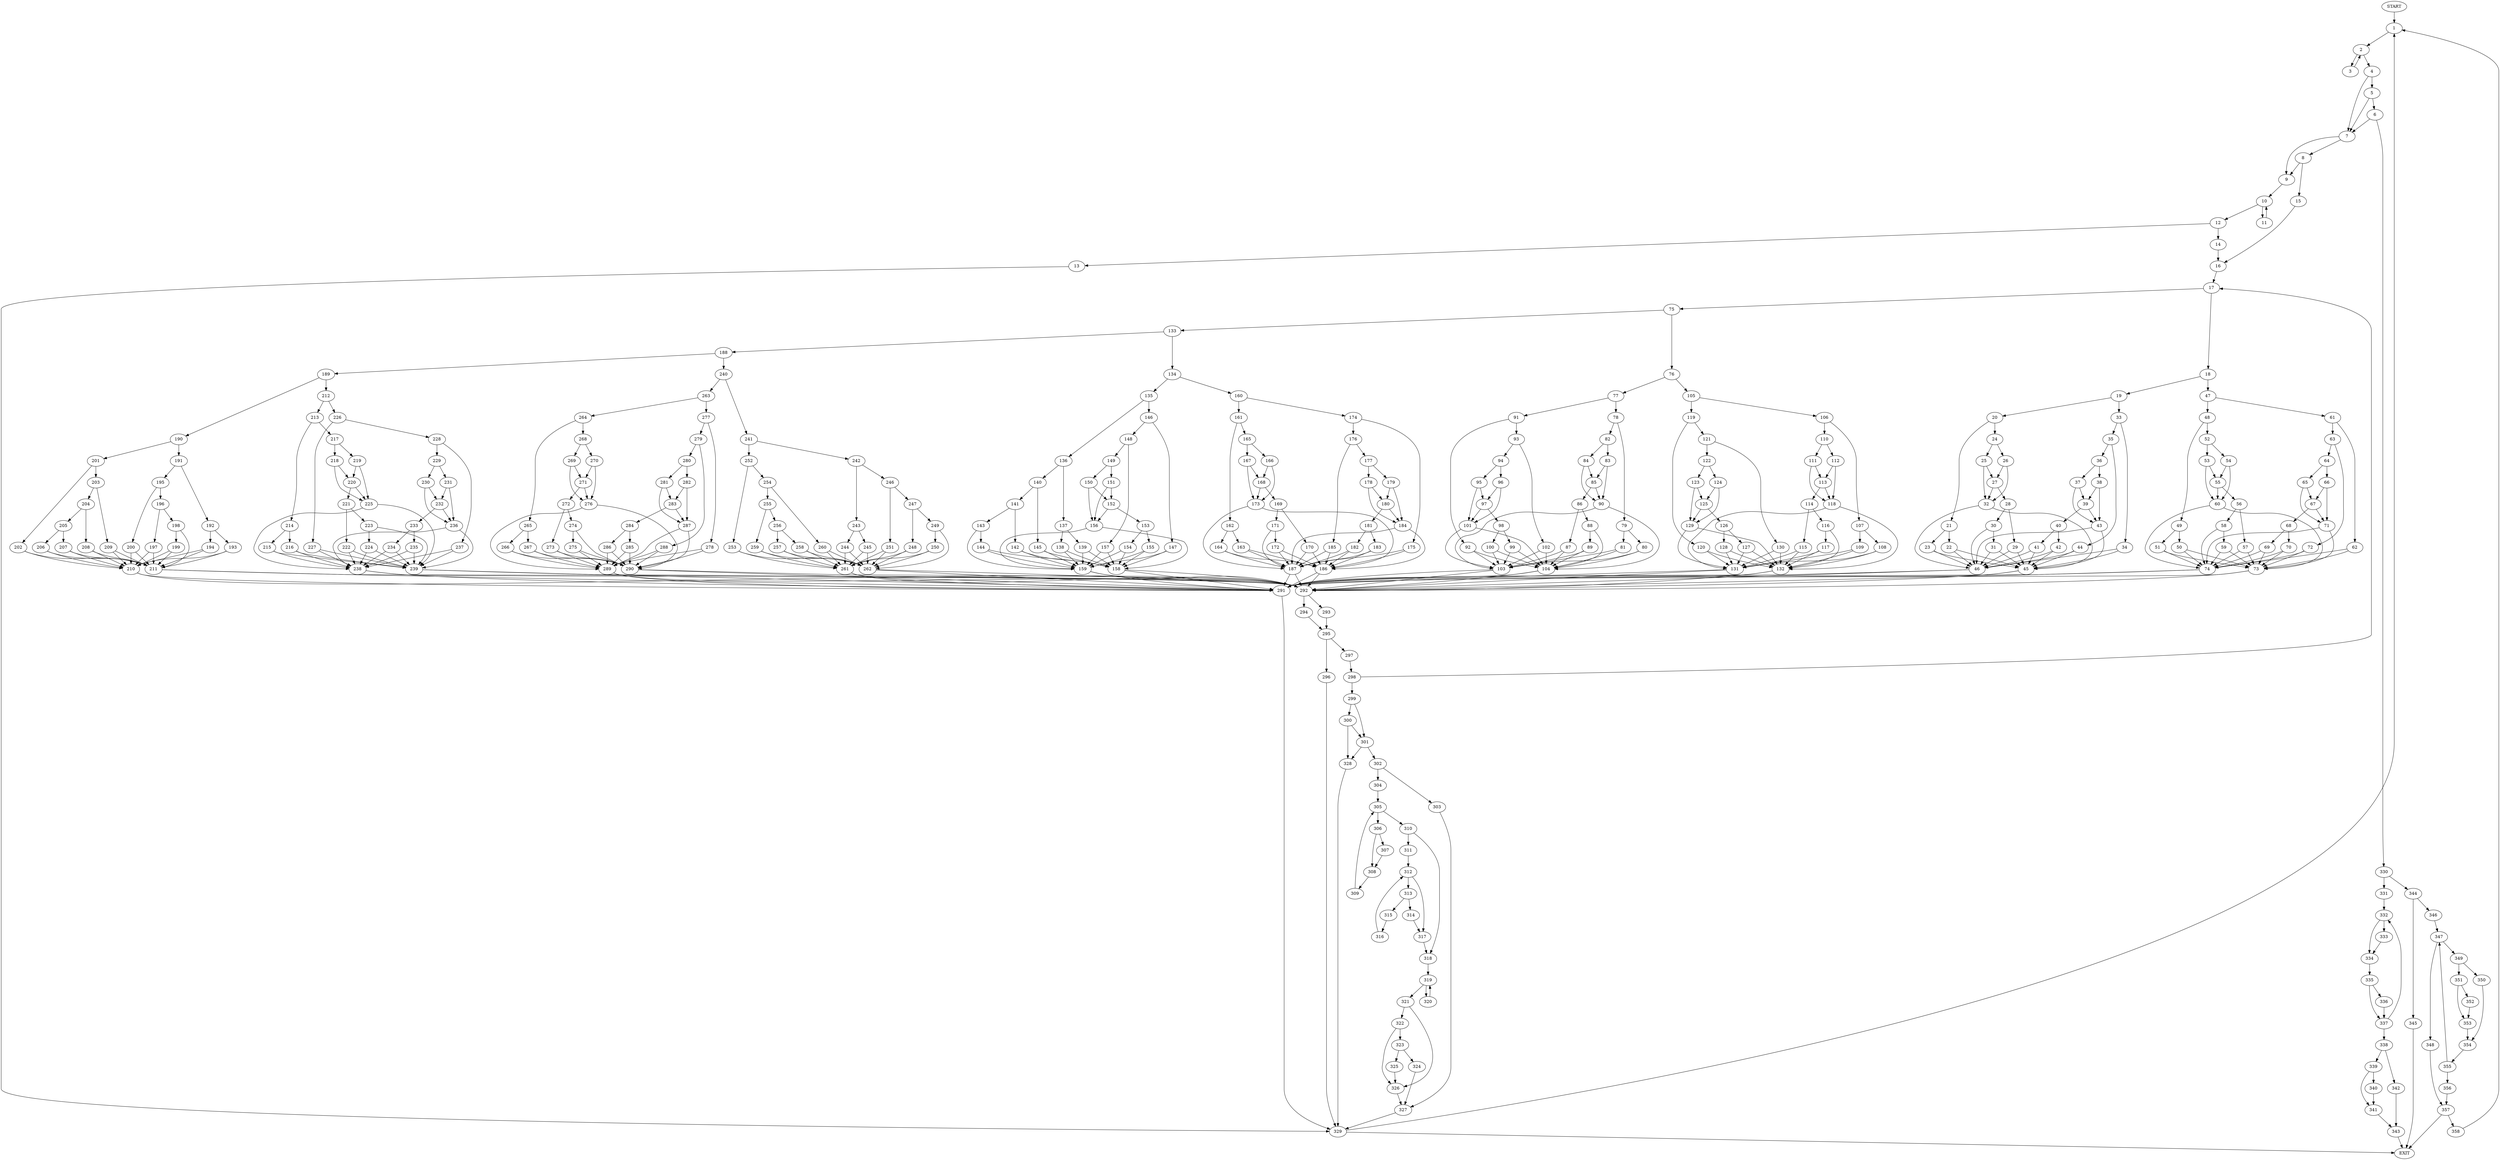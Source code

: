 digraph { 
0 [label="START"];
1;
2;
3;
4;
5;
6;
7;
8;
9;
10;
11;
12;
13;
14;
15;
16;
17;
18;
19;
20;
21;
22;
23;
24;
25;
26;
27;
28;
29;
30;
31;
32;
33;
34;
35;
36;
37;
38;
39;
40;
41;
42;
43;
44;
45;
46;
47;
48;
49;
50;
51;
52;
53;
54;
55;
56;
57;
58;
59;
60;
61;
62;
63;
64;
65;
66;
67;
68;
69;
70;
71;
72;
73;
74;
75;
76;
77;
78;
79;
80;
81;
82;
83;
84;
85;
86;
87;
88;
89;
90;
91;
92;
93;
94;
95;
96;
97;
98;
99;
100;
101;
102;
103;
104;
105;
106;
107;
108;
109;
110;
111;
112;
113;
114;
115;
116;
117;
118;
119;
120;
121;
122;
123;
124;
125;
126;
127;
128;
129;
130;
131;
132;
133;
134;
135;
136;
137;
138;
139;
140;
141;
142;
143;
144;
145;
146;
147;
148;
149;
150;
151;
152;
153;
154;
155;
156;
157;
158;
159;
160;
161;
162;
163;
164;
165;
166;
167;
168;
169;
170;
171;
172;
173;
174;
175;
176;
177;
178;
179;
180;
181;
182;
183;
184;
185;
186;
187;
188;
189;
190;
191;
192;
193;
194;
195;
196;
197;
198;
199;
200;
201;
202;
203;
204;
205;
206;
207;
208;
209;
210;
211;
212;
213;
214;
215;
216;
217;
218;
219;
220;
221;
222;
223;
224;
225;
226;
227;
228;
229;
230;
231;
232;
233;
234;
235;
236;
237;
238;
239;
240;
241;
242;
243;
244;
245;
246;
247;
248;
249;
250;
251;
252;
253;
254;
255;
256;
257;
258;
259;
260;
261;
262;
263;
264;
265;
266;
267;
268;
269;
270;
271;
272;
273;
274;
275;
276;
277;
278;
279;
280;
281;
282;
283;
284;
285;
286;
287;
288;
289;
290;
291;
292;
293;
294;
295;
296;
297;
298;
299;
300;
301;
302;
303;
304;
305;
306;
307;
308;
309;
310;
311;
312;
313;
314;
315;
316;
317;
318;
319;
320;
321;
322;
323;
324;
325;
326;
327;
328;
329;
330;
331;
332;
333;
334;
335;
336;
337;
338;
339;
340;
341;
342;
343;
344;
345;
346;
347;
348;
349;
350;
351;
352;
353;
354;
355;
356;
357;
358;
359[label="EXIT"];
0 -> 1;
1 -> 2;
2 -> 3;
2 -> 4;
3 -> 2;
4 -> 7;
4 -> 5;
5 -> 7;
5 -> 6;
6 -> 7;
6 -> 330;
7 -> 9;
7 -> 8;
8 -> 9;
8 -> 15;
9 -> 10;
10 -> 11;
10 -> 12;
11 -> 10;
12 -> 14;
12 -> 13;
13 -> 329;
14 -> 16;
15 -> 16;
16 -> 17;
17 -> 18;
17 -> 75;
18 -> 47;
18 -> 19;
19 -> 20;
19 -> 33;
20 -> 21;
20 -> 24;
21 -> 22;
21 -> 23;
22 -> 45;
22 -> 46;
23 -> 45;
23 -> 46;
24 -> 25;
24 -> 26;
25 -> 27;
25 -> 32;
26 -> 27;
26 -> 32;
27 -> 28;
27 -> 32;
28 -> 29;
28 -> 30;
29 -> 45;
29 -> 46;
30 -> 31;
30 -> 46;
31 -> 45;
31 -> 46;
32 -> 45;
32 -> 46;
33 -> 34;
33 -> 35;
34 -> 45;
34 -> 46;
35 -> 36;
35 -> 44;
36 -> 37;
36 -> 38;
37 -> 39;
37 -> 43;
38 -> 39;
38 -> 43;
39 -> 40;
39 -> 43;
40 -> 41;
40 -> 42;
41 -> 45;
41 -> 46;
42 -> 45;
42 -> 46;
43 -> 45;
43 -> 46;
44 -> 45;
44 -> 46;
45 -> 291;
45 -> 292;
46 -> 291;
46 -> 292;
47 -> 48;
47 -> 61;
48 -> 49;
48 -> 52;
49 -> 50;
49 -> 51;
50 -> 73;
50 -> 74;
51 -> 73;
51 -> 74;
52 -> 53;
52 -> 54;
53 -> 55;
53 -> 60;
54 -> 55;
54 -> 60;
55 -> 56;
55 -> 60;
56 -> 57;
56 -> 58;
57 -> 73;
57 -> 74;
58 -> 59;
58 -> 74;
59 -> 73;
59 -> 74;
60 -> 73;
60 -> 74;
61 -> 62;
61 -> 63;
62 -> 73;
62 -> 74;
63 -> 64;
63 -> 72;
64 -> 65;
64 -> 66;
65 -> 67;
65 -> 71;
66 -> 67;
66 -> 71;
67 -> 68;
67 -> 71;
68 -> 69;
68 -> 70;
69 -> 73;
69 -> 74;
70 -> 73;
70 -> 74;
71 -> 73;
71 -> 74;
72 -> 73;
72 -> 74;
73 -> 291;
73 -> 292;
74 -> 291;
74 -> 292;
75 -> 76;
75 -> 133;
76 -> 105;
76 -> 77;
77 -> 78;
77 -> 91;
78 -> 79;
78 -> 82;
79 -> 80;
79 -> 81;
80 -> 103;
80 -> 104;
81 -> 103;
81 -> 104;
82 -> 83;
82 -> 84;
83 -> 85;
83 -> 90;
84 -> 85;
84 -> 90;
85 -> 86;
85 -> 90;
86 -> 87;
86 -> 88;
87 -> 103;
87 -> 104;
88 -> 89;
88 -> 104;
89 -> 103;
89 -> 104;
90 -> 103;
90 -> 104;
91 -> 92;
91 -> 93;
92 -> 103;
92 -> 104;
93 -> 94;
93 -> 102;
94 -> 95;
94 -> 96;
95 -> 97;
95 -> 101;
96 -> 97;
96 -> 101;
97 -> 98;
97 -> 101;
98 -> 99;
98 -> 100;
99 -> 103;
99 -> 104;
100 -> 103;
100 -> 104;
101 -> 103;
101 -> 104;
102 -> 103;
102 -> 104;
103 -> 291;
103 -> 292;
104 -> 291;
104 -> 292;
105 -> 106;
105 -> 119;
106 -> 107;
106 -> 110;
107 -> 108;
107 -> 109;
108 -> 131;
108 -> 132;
109 -> 131;
109 -> 132;
110 -> 111;
110 -> 112;
111 -> 113;
111 -> 118;
112 -> 113;
112 -> 118;
113 -> 114;
113 -> 118;
114 -> 115;
114 -> 116;
115 -> 131;
115 -> 132;
116 -> 117;
116 -> 132;
117 -> 131;
117 -> 132;
118 -> 131;
118 -> 132;
119 -> 120;
119 -> 121;
120 -> 131;
120 -> 132;
121 -> 122;
121 -> 130;
122 -> 123;
122 -> 124;
123 -> 125;
123 -> 129;
124 -> 125;
124 -> 129;
125 -> 126;
125 -> 129;
126 -> 127;
126 -> 128;
127 -> 131;
127 -> 132;
128 -> 131;
128 -> 132;
129 -> 131;
129 -> 132;
130 -> 131;
130 -> 132;
131 -> 291;
131 -> 292;
132 -> 291;
132 -> 292;
133 -> 134;
133 -> 188;
134 -> 135;
134 -> 160;
135 -> 136;
135 -> 146;
136 -> 137;
136 -> 140;
137 -> 138;
137 -> 139;
138 -> 158;
138 -> 159;
139 -> 158;
139 -> 159;
140 -> 141;
140 -> 145;
141 -> 142;
141 -> 143;
142 -> 158;
142 -> 159;
143 -> 144;
143 -> 159;
144 -> 158;
144 -> 159;
145 -> 158;
145 -> 159;
146 -> 147;
146 -> 148;
147 -> 158;
147 -> 159;
148 -> 149;
148 -> 157;
149 -> 150;
149 -> 151;
150 -> 152;
150 -> 156;
151 -> 152;
151 -> 156;
152 -> 153;
152 -> 156;
153 -> 154;
153 -> 155;
154 -> 158;
154 -> 159;
155 -> 158;
155 -> 159;
156 -> 158;
156 -> 159;
157 -> 158;
157 -> 159;
158 -> 291;
158 -> 292;
159 -> 291;
159 -> 292;
160 -> 161;
160 -> 174;
161 -> 162;
161 -> 165;
162 -> 163;
162 -> 164;
163 -> 186;
163 -> 187;
164 -> 186;
164 -> 187;
165 -> 166;
165 -> 167;
166 -> 168;
166 -> 173;
167 -> 168;
167 -> 173;
168 -> 169;
168 -> 173;
169 -> 170;
169 -> 171;
170 -> 186;
170 -> 187;
171 -> 172;
171 -> 187;
172 -> 186;
172 -> 187;
173 -> 186;
173 -> 187;
174 -> 175;
174 -> 176;
175 -> 186;
175 -> 187;
176 -> 177;
176 -> 185;
177 -> 178;
177 -> 179;
178 -> 180;
178 -> 184;
179 -> 180;
179 -> 184;
180 -> 181;
180 -> 184;
181 -> 182;
181 -> 183;
182 -> 186;
182 -> 187;
183 -> 186;
183 -> 187;
184 -> 186;
184 -> 187;
185 -> 186;
185 -> 187;
186 -> 291;
186 -> 292;
187 -> 291;
187 -> 292;
188 -> 189;
188 -> 240;
189 -> 190;
189 -> 212;
190 -> 191;
190 -> 201;
191 -> 192;
191 -> 195;
192 -> 193;
192 -> 194;
193 -> 210;
193 -> 211;
194 -> 210;
194 -> 211;
195 -> 196;
195 -> 200;
196 -> 197;
196 -> 198;
197 -> 210;
197 -> 211;
198 -> 199;
198 -> 211;
199 -> 210;
199 -> 211;
200 -> 210;
200 -> 211;
201 -> 202;
201 -> 203;
202 -> 210;
202 -> 211;
203 -> 204;
203 -> 209;
204 -> 205;
204 -> 208;
205 -> 206;
205 -> 207;
206 -> 210;
206 -> 211;
207 -> 210;
207 -> 211;
208 -> 210;
208 -> 211;
209 -> 210;
209 -> 211;
210 -> 291;
210 -> 292;
211 -> 291;
211 -> 292;
212 -> 213;
212 -> 226;
213 -> 214;
213 -> 217;
214 -> 215;
214 -> 216;
215 -> 238;
215 -> 239;
216 -> 238;
216 -> 239;
217 -> 218;
217 -> 219;
218 -> 220;
218 -> 225;
219 -> 220;
219 -> 225;
220 -> 221;
220 -> 225;
221 -> 222;
221 -> 223;
222 -> 238;
222 -> 239;
223 -> 224;
223 -> 239;
224 -> 238;
224 -> 239;
225 -> 238;
225 -> 239;
226 -> 227;
226 -> 228;
227 -> 238;
227 -> 239;
228 -> 229;
228 -> 237;
229 -> 230;
229 -> 231;
230 -> 232;
230 -> 236;
231 -> 232;
231 -> 236;
232 -> 233;
232 -> 236;
233 -> 234;
233 -> 235;
234 -> 238;
234 -> 239;
235 -> 238;
235 -> 239;
236 -> 238;
236 -> 239;
237 -> 238;
237 -> 239;
238 -> 291;
238 -> 292;
239 -> 291;
239 -> 292;
240 -> 241;
240 -> 263;
241 -> 242;
241 -> 252;
242 -> 243;
242 -> 246;
243 -> 244;
243 -> 245;
244 -> 261;
244 -> 262;
245 -> 261;
245 -> 262;
246 -> 247;
246 -> 251;
247 -> 248;
247 -> 249;
248 -> 261;
248 -> 262;
249 -> 250;
249 -> 262;
250 -> 261;
250 -> 262;
251 -> 261;
251 -> 262;
252 -> 253;
252 -> 254;
253 -> 261;
253 -> 262;
254 -> 255;
254 -> 260;
255 -> 256;
255 -> 259;
256 -> 257;
256 -> 258;
257 -> 261;
257 -> 262;
258 -> 261;
258 -> 262;
259 -> 261;
259 -> 262;
260 -> 261;
260 -> 262;
261 -> 291;
261 -> 292;
262 -> 291;
262 -> 292;
263 -> 264;
263 -> 277;
264 -> 265;
264 -> 268;
265 -> 266;
265 -> 267;
266 -> 289;
266 -> 290;
267 -> 289;
267 -> 290;
268 -> 269;
268 -> 270;
269 -> 271;
269 -> 276;
270 -> 271;
270 -> 276;
271 -> 272;
271 -> 276;
272 -> 273;
272 -> 274;
273 -> 289;
273 -> 290;
274 -> 275;
274 -> 290;
275 -> 289;
275 -> 290;
276 -> 289;
276 -> 290;
277 -> 278;
277 -> 279;
278 -> 289;
278 -> 290;
279 -> 280;
279 -> 288;
280 -> 281;
280 -> 282;
281 -> 283;
281 -> 287;
282 -> 283;
282 -> 287;
283 -> 284;
283 -> 287;
284 -> 285;
284 -> 286;
285 -> 289;
285 -> 290;
286 -> 289;
286 -> 290;
287 -> 289;
287 -> 290;
288 -> 289;
288 -> 290;
289 -> 291;
289 -> 292;
290 -> 291;
290 -> 292;
291 -> 329;
292 -> 293;
292 -> 294;
293 -> 295;
294 -> 295;
295 -> 296;
295 -> 297;
296 -> 329;
297 -> 298;
298 -> 17;
298 -> 299;
299 -> 301;
299 -> 300;
300 -> 301;
300 -> 328;
301 -> 302;
301 -> 328;
302 -> 303;
302 -> 304;
303 -> 327;
304 -> 305;
305 -> 306;
305 -> 310;
306 -> 307;
306 -> 308;
307 -> 308;
308 -> 309;
309 -> 305;
310 -> 311;
310 -> 318;
311 -> 312;
312 -> 313;
312 -> 317;
313 -> 314;
313 -> 315;
314 -> 317;
315 -> 316;
316 -> 312;
317 -> 318;
318 -> 319;
319 -> 320;
319 -> 321;
320 -> 319;
321 -> 322;
321 -> 326;
322 -> 323;
322 -> 326;
323 -> 324;
323 -> 325;
324 -> 327;
325 -> 326;
326 -> 327;
327 -> 329;
328 -> 329;
329 -> 359;
329 -> 1;
330 -> 331;
330 -> 344;
331 -> 332;
332 -> 333;
332 -> 334;
333 -> 334;
334 -> 335;
335 -> 337;
335 -> 336;
336 -> 337;
337 -> 332;
337 -> 338;
338 -> 342;
338 -> 339;
339 -> 340;
339 -> 341;
340 -> 341;
341 -> 343;
342 -> 343;
343 -> 359;
344 -> 345;
344 -> 346;
345 -> 359;
346 -> 347;
347 -> 348;
347 -> 349;
348 -> 357;
349 -> 350;
349 -> 351;
350 -> 354;
351 -> 352;
351 -> 353;
352 -> 353;
353 -> 354;
354 -> 355;
355 -> 347;
355 -> 356;
356 -> 357;
357 -> 359;
357 -> 358;
358 -> 1;
}